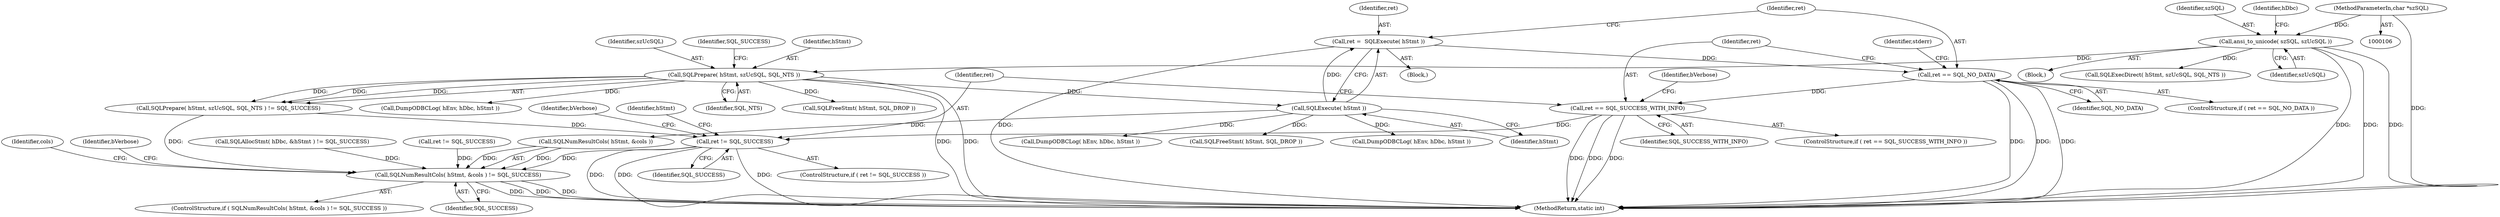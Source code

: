 digraph "0_unixODBC_45ef78e037f578b15fc58938a3a3251655e71d6f#diff-d52750c7ba4e594410438569d8e2963aL24_1@API" {
"1000225" [label="(Call,ret =  SQLExecute( hStmt ))"];
"1000227" [label="(Call,SQLExecute( hStmt ))"];
"1000205" [label="(Call,SQLPrepare( hStmt, szUcSQL, SQL_NTS ))"];
"1000127" [label="(Call,ansi_to_unicode( szSQL, szUcSQL ))"];
"1000108" [label="(MethodParameterIn,char *szSQL)"];
"1000230" [label="(Call,ret == SQL_NO_DATA)"];
"1000239" [label="(Call,ret == SQL_SUCCESS_WITH_INFO)"];
"1000254" [label="(Call,ret != SQL_SUCCESS)"];
"1000275" [label="(Call,SQLNumResultCols( hStmt, &cols ) != SQL_SUCCESS)"];
"1000260" [label="(Call,DumpODBCLog( hEnv, hDbc, hStmt ))"];
"1000241" [label="(Identifier,SQL_SUCCESS_WITH_INFO)"];
"1000112" [label="(Block,)"];
"1000231" [label="(Identifier,ret)"];
"1000276" [label="(Call,SQLNumResultCols( hStmt, &cols ))"];
"1000254" [label="(Call,ret != SQL_SUCCESS)"];
"1000275" [label="(Call,SQLNumResultCols( hStmt, &cols ) != SQL_SUCCESS)"];
"1000232" [label="(Identifier,SQL_NO_DATA)"];
"1000230" [label="(Call,ret == SQL_NO_DATA)"];
"1000229" [label="(ControlStructure,if ( ret == SQL_NO_DATA ))"];
"1000280" [label="(Identifier,SQL_SUCCESS)"];
"1000183" [label="(Call,ret != SQL_SUCCESS)"];
"1000245" [label="(Call,DumpODBCLog( hEnv, hDbc, hStmt ))"];
"1000235" [label="(Identifier,stderr)"];
"1000227" [label="(Call,SQLExecute( hStmt ))"];
"1000274" [label="(ControlStructure,if ( SQLNumResultCols( hStmt, &cols ) != SQL_SUCCESS ))"];
"1000256" [label="(Identifier,SQL_SUCCESS)"];
"1000206" [label="(Identifier,hStmt)"];
"1000207" [label="(Identifier,szUcSQL)"];
"1000213" [label="(Call,DumpODBCLog( hEnv, hDbc, hStmt ))"];
"1000128" [label="(Identifier,szSQL)"];
"1000205" [label="(Call,SQLPrepare( hStmt, szUcSQL, SQL_NTS ))"];
"1000108" [label="(MethodParameterIn,char *szSQL)"];
"1000225" [label="(Call,ret =  SQLExecute( hStmt ))"];
"1000133" [label="(Identifier,hDbc)"];
"1000208" [label="(Identifier,SQL_NTS)"];
"1000209" [label="(Identifier,SQL_SUCCESS)"];
"1000154" [label="(Call,SQLExecDirect( hStmt, szUcSQL, SQL_NTS ))"];
"1000283" [label="(Identifier,bVerbose)"];
"1000226" [label="(Identifier,ret)"];
"1000244" [label="(Identifier,bVerbose)"];
"1000131" [label="(Call,SQLAllocStmt( hDbc, &hStmt ) != SQL_SUCCESS)"];
"1000253" [label="(ControlStructure,if ( ret != SQL_SUCCESS ))"];
"1000267" [label="(Call,SQLFreeStmt( hStmt, SQL_DROP ))"];
"1000129" [label="(Identifier,szUcSQL)"];
"1000240" [label="(Identifier,ret)"];
"1000202" [label="(Block,)"];
"1000204" [label="(Call,SQLPrepare( hStmt, szUcSQL, SQL_NTS ) != SQL_SUCCESS)"];
"1000359" [label="(MethodReturn,static int)"];
"1000220" [label="(Call,SQLFreeStmt( hStmt, SQL_DROP ))"];
"1000228" [label="(Identifier,hStmt)"];
"1000259" [label="(Identifier,bVerbose)"];
"1000127" [label="(Call,ansi_to_unicode( szSQL, szUcSQL ))"];
"1000238" [label="(ControlStructure,if ( ret == SQL_SUCCESS_WITH_INFO ))"];
"1000255" [label="(Identifier,ret)"];
"1000277" [label="(Identifier,hStmt)"];
"1000298" [label="(Identifier,cols)"];
"1000239" [label="(Call,ret == SQL_SUCCESS_WITH_INFO)"];
"1000225" -> "1000202"  [label="AST: "];
"1000225" -> "1000227"  [label="CFG: "];
"1000226" -> "1000225"  [label="AST: "];
"1000227" -> "1000225"  [label="AST: "];
"1000231" -> "1000225"  [label="CFG: "];
"1000225" -> "1000359"  [label="DDG: "];
"1000227" -> "1000225"  [label="DDG: "];
"1000225" -> "1000230"  [label="DDG: "];
"1000227" -> "1000228"  [label="CFG: "];
"1000228" -> "1000227"  [label="AST: "];
"1000205" -> "1000227"  [label="DDG: "];
"1000227" -> "1000245"  [label="DDG: "];
"1000227" -> "1000260"  [label="DDG: "];
"1000227" -> "1000267"  [label="DDG: "];
"1000227" -> "1000276"  [label="DDG: "];
"1000205" -> "1000204"  [label="AST: "];
"1000205" -> "1000208"  [label="CFG: "];
"1000206" -> "1000205"  [label="AST: "];
"1000207" -> "1000205"  [label="AST: "];
"1000208" -> "1000205"  [label="AST: "];
"1000209" -> "1000205"  [label="CFG: "];
"1000205" -> "1000359"  [label="DDG: "];
"1000205" -> "1000359"  [label="DDG: "];
"1000205" -> "1000204"  [label="DDG: "];
"1000205" -> "1000204"  [label="DDG: "];
"1000205" -> "1000204"  [label="DDG: "];
"1000127" -> "1000205"  [label="DDG: "];
"1000205" -> "1000213"  [label="DDG: "];
"1000205" -> "1000220"  [label="DDG: "];
"1000127" -> "1000112"  [label="AST: "];
"1000127" -> "1000129"  [label="CFG: "];
"1000128" -> "1000127"  [label="AST: "];
"1000129" -> "1000127"  [label="AST: "];
"1000133" -> "1000127"  [label="CFG: "];
"1000127" -> "1000359"  [label="DDG: "];
"1000127" -> "1000359"  [label="DDG: "];
"1000127" -> "1000359"  [label="DDG: "];
"1000108" -> "1000127"  [label="DDG: "];
"1000127" -> "1000154"  [label="DDG: "];
"1000108" -> "1000106"  [label="AST: "];
"1000108" -> "1000359"  [label="DDG: "];
"1000230" -> "1000229"  [label="AST: "];
"1000230" -> "1000232"  [label="CFG: "];
"1000231" -> "1000230"  [label="AST: "];
"1000232" -> "1000230"  [label="AST: "];
"1000235" -> "1000230"  [label="CFG: "];
"1000240" -> "1000230"  [label="CFG: "];
"1000230" -> "1000359"  [label="DDG: "];
"1000230" -> "1000359"  [label="DDG: "];
"1000230" -> "1000359"  [label="DDG: "];
"1000230" -> "1000239"  [label="DDG: "];
"1000239" -> "1000238"  [label="AST: "];
"1000239" -> "1000241"  [label="CFG: "];
"1000240" -> "1000239"  [label="AST: "];
"1000241" -> "1000239"  [label="AST: "];
"1000244" -> "1000239"  [label="CFG: "];
"1000255" -> "1000239"  [label="CFG: "];
"1000239" -> "1000359"  [label="DDG: "];
"1000239" -> "1000359"  [label="DDG: "];
"1000239" -> "1000359"  [label="DDG: "];
"1000239" -> "1000254"  [label="DDG: "];
"1000254" -> "1000253"  [label="AST: "];
"1000254" -> "1000256"  [label="CFG: "];
"1000255" -> "1000254"  [label="AST: "];
"1000256" -> "1000254"  [label="AST: "];
"1000259" -> "1000254"  [label="CFG: "];
"1000277" -> "1000254"  [label="CFG: "];
"1000254" -> "1000359"  [label="DDG: "];
"1000254" -> "1000359"  [label="DDG: "];
"1000254" -> "1000359"  [label="DDG: "];
"1000204" -> "1000254"  [label="DDG: "];
"1000254" -> "1000275"  [label="DDG: "];
"1000275" -> "1000274"  [label="AST: "];
"1000275" -> "1000280"  [label="CFG: "];
"1000276" -> "1000275"  [label="AST: "];
"1000280" -> "1000275"  [label="AST: "];
"1000283" -> "1000275"  [label="CFG: "];
"1000298" -> "1000275"  [label="CFG: "];
"1000275" -> "1000359"  [label="DDG: "];
"1000275" -> "1000359"  [label="DDG: "];
"1000275" -> "1000359"  [label="DDG: "];
"1000276" -> "1000275"  [label="DDG: "];
"1000276" -> "1000275"  [label="DDG: "];
"1000204" -> "1000275"  [label="DDG: "];
"1000183" -> "1000275"  [label="DDG: "];
"1000131" -> "1000275"  [label="DDG: "];
}
